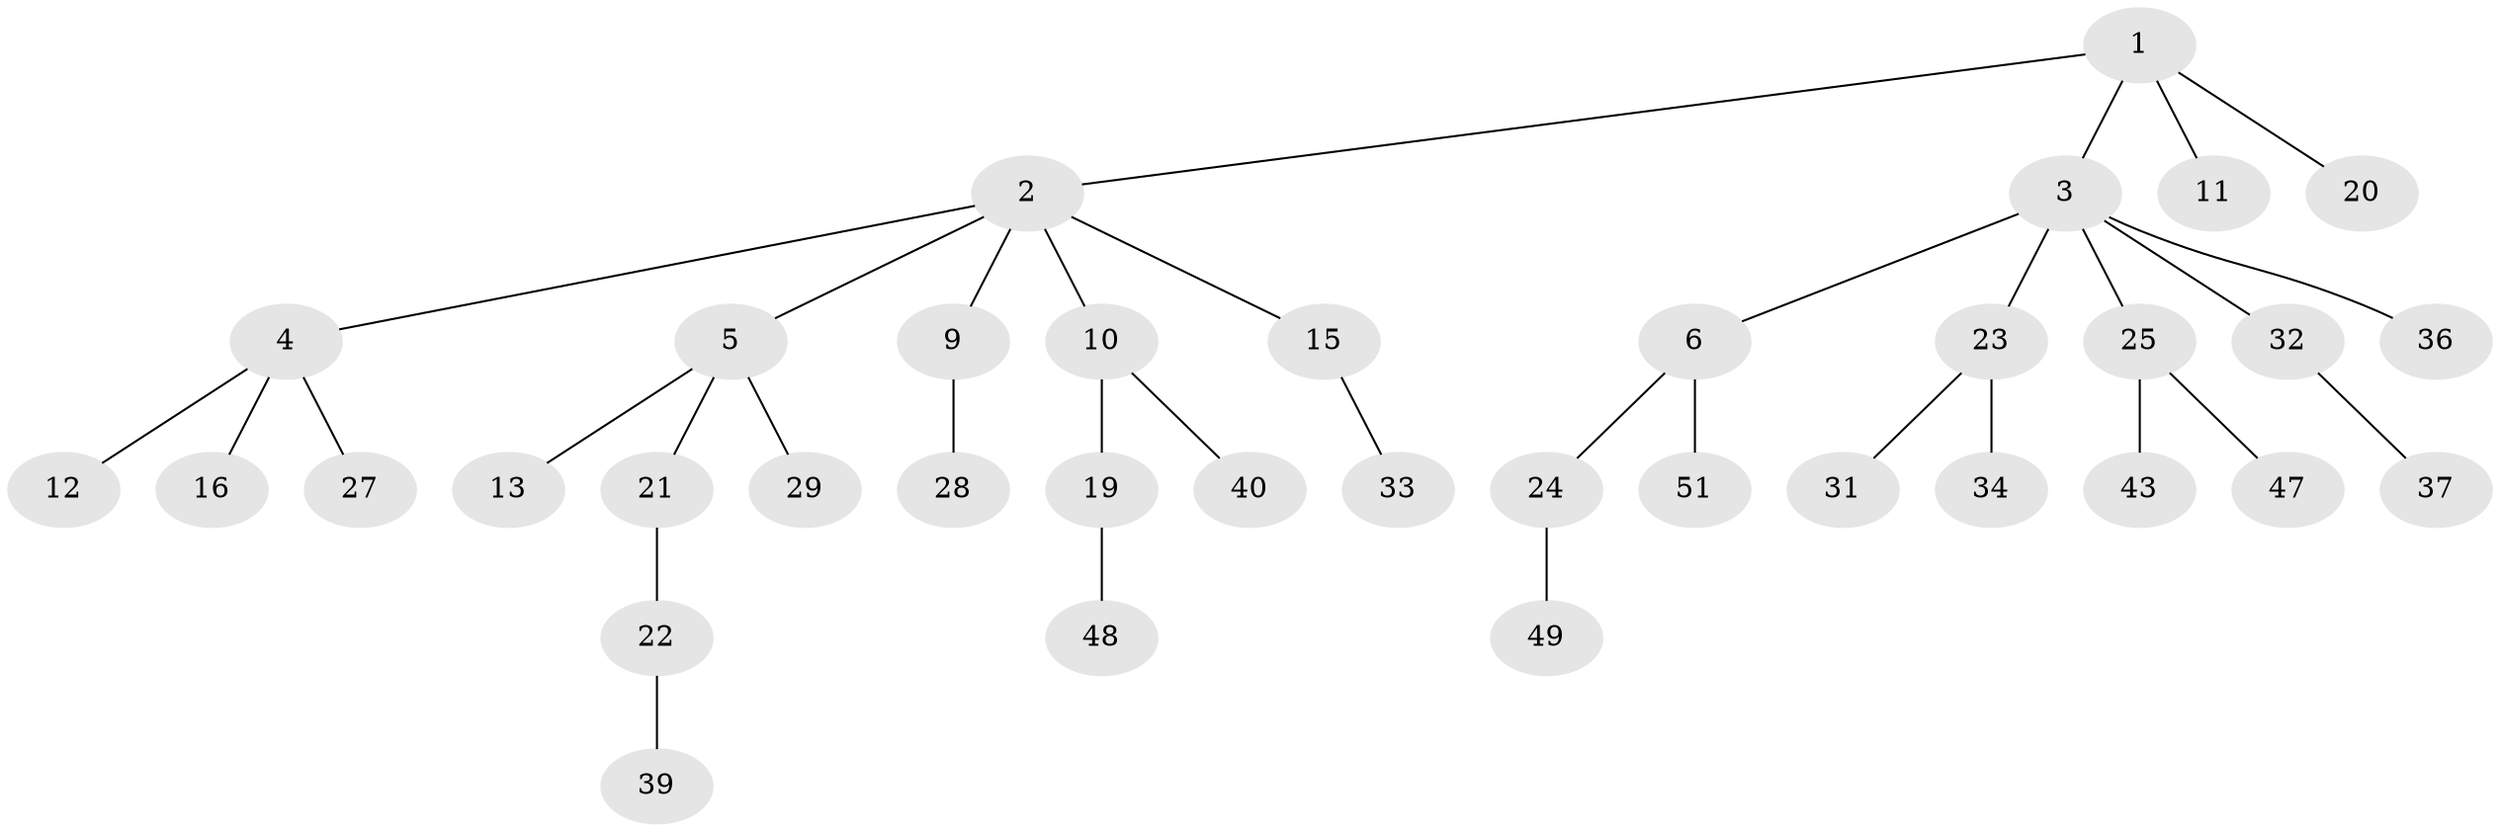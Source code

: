 // Generated by graph-tools (version 1.1) at 2025/52/02/27/25 19:52:12]
// undirected, 36 vertices, 35 edges
graph export_dot {
graph [start="1"]
  node [color=gray90,style=filled];
  1 [super="+8"];
  2 [super="+7"];
  3 [super="+14"];
  4 [super="+44"];
  5 [super="+26"];
  6 [super="+18"];
  9 [super="+41"];
  10 [super="+17"];
  11;
  12;
  13;
  15 [super="+38"];
  16;
  19 [super="+50"];
  20;
  21 [super="+35"];
  22 [super="+52"];
  23;
  24;
  25 [super="+30"];
  27;
  28 [super="+46"];
  29;
  31;
  32;
  33 [super="+45"];
  34;
  36;
  37 [super="+42"];
  39;
  40;
  43;
  47;
  48;
  49;
  51;
  1 -- 2;
  1 -- 3;
  1 -- 11;
  1 -- 20;
  2 -- 4;
  2 -- 5;
  2 -- 9;
  2 -- 10;
  2 -- 15;
  3 -- 6;
  3 -- 25;
  3 -- 32;
  3 -- 36;
  3 -- 23;
  4 -- 12;
  4 -- 16;
  4 -- 27;
  5 -- 13;
  5 -- 21;
  5 -- 29;
  6 -- 51;
  6 -- 24;
  9 -- 28;
  10 -- 19;
  10 -- 40;
  15 -- 33;
  19 -- 48;
  21 -- 22;
  22 -- 39;
  23 -- 31;
  23 -- 34;
  24 -- 49;
  25 -- 47;
  25 -- 43;
  32 -- 37;
}
